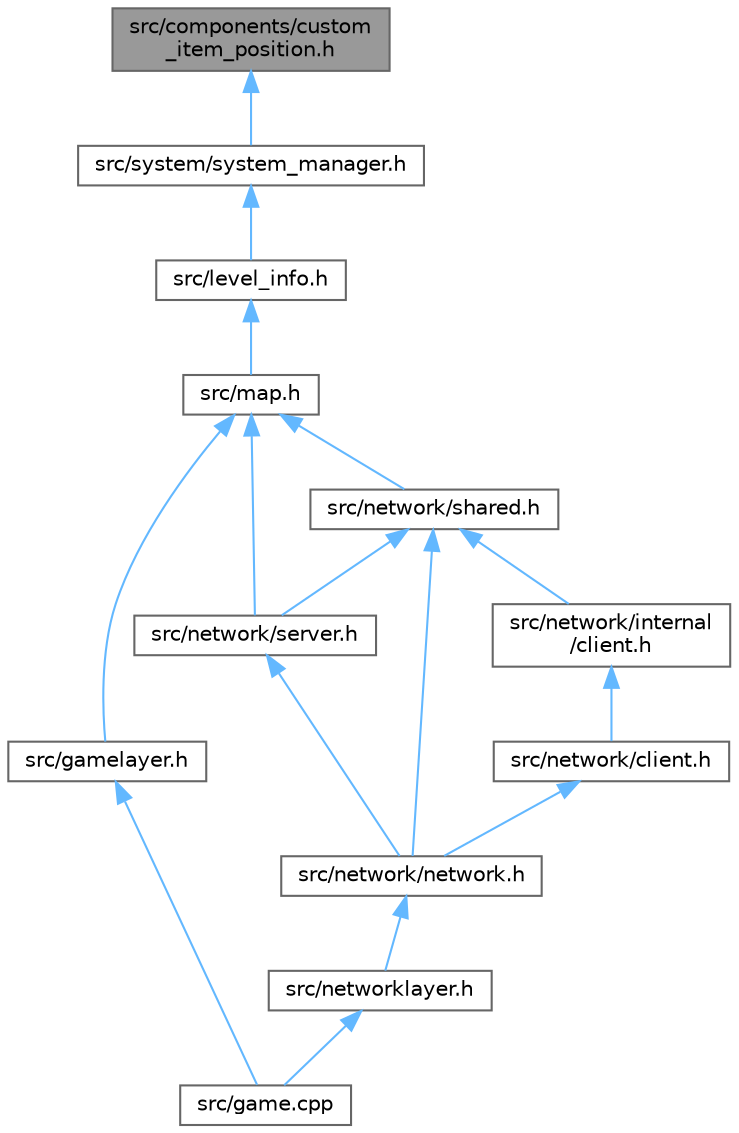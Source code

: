 digraph "src/components/custom_item_position.h"
{
 // LATEX_PDF_SIZE
  bgcolor="transparent";
  edge [fontname=Helvetica,fontsize=10,labelfontname=Helvetica,labelfontsize=10];
  node [fontname=Helvetica,fontsize=10,shape=box,height=0.2,width=0.4];
  Node1 [label="src/components/custom\l_item_position.h",height=0.2,width=0.4,color="gray40", fillcolor="grey60", style="filled", fontcolor="black",tooltip=" "];
  Node1 -> Node2 [dir="back",color="steelblue1",style="solid"];
  Node2 [label="src/system/system_manager.h",height=0.2,width=0.4,color="grey40", fillcolor="white", style="filled",URL="$df/dbe/system__manager_8h.html",tooltip=" "];
  Node2 -> Node3 [dir="back",color="steelblue1",style="solid"];
  Node3 [label="src/level_info.h",height=0.2,width=0.4,color="grey40", fillcolor="white", style="filled",URL="$d0/d49/level__info_8h.html",tooltip=" "];
  Node3 -> Node4 [dir="back",color="steelblue1",style="solid"];
  Node4 [label="src/map.h",height=0.2,width=0.4,color="grey40", fillcolor="white", style="filled",URL="$dc/db7/map_8h.html",tooltip=" "];
  Node4 -> Node5 [dir="back",color="steelblue1",style="solid"];
  Node5 [label="src/gamelayer.h",height=0.2,width=0.4,color="grey40", fillcolor="white", style="filled",URL="$d3/d3b/gamelayer_8h.html",tooltip=" "];
  Node5 -> Node6 [dir="back",color="steelblue1",style="solid"];
  Node6 [label="src/game.cpp",height=0.2,width=0.4,color="grey40", fillcolor="white", style="filled",URL="$df/dd9/game_8cpp.html",tooltip=" "];
  Node4 -> Node7 [dir="back",color="steelblue1",style="solid"];
  Node7 [label="src/network/server.h",height=0.2,width=0.4,color="grey40", fillcolor="white", style="filled",URL="$d8/dc3/server_8h.html",tooltip=" "];
  Node7 -> Node8 [dir="back",color="steelblue1",style="solid"];
  Node8 [label="src/network/network.h",height=0.2,width=0.4,color="grey40", fillcolor="white", style="filled",URL="$d9/d94/network_8h.html",tooltip=" "];
  Node8 -> Node9 [dir="back",color="steelblue1",style="solid"];
  Node9 [label="src/networklayer.h",height=0.2,width=0.4,color="grey40", fillcolor="white", style="filled",URL="$d3/d80/networklayer_8h.html",tooltip=" "];
  Node9 -> Node6 [dir="back",color="steelblue1",style="solid"];
  Node4 -> Node10 [dir="back",color="steelblue1",style="solid"];
  Node10 [label="src/network/shared.h",height=0.2,width=0.4,color="grey40", fillcolor="white", style="filled",URL="$da/db4/shared_8h.html",tooltip=" "];
  Node10 -> Node11 [dir="back",color="steelblue1",style="solid"];
  Node11 [label="src/network/internal\l/client.h",height=0.2,width=0.4,color="grey40", fillcolor="white", style="filled",URL="$da/dde/internal_2client_8h.html",tooltip=" "];
  Node11 -> Node12 [dir="back",color="steelblue1",style="solid"];
  Node12 [label="src/network/client.h",height=0.2,width=0.4,color="grey40", fillcolor="white", style="filled",URL="$d8/de1/client_8h.html",tooltip=" "];
  Node12 -> Node8 [dir="back",color="steelblue1",style="solid"];
  Node10 -> Node8 [dir="back",color="steelblue1",style="solid"];
  Node10 -> Node7 [dir="back",color="steelblue1",style="solid"];
}
